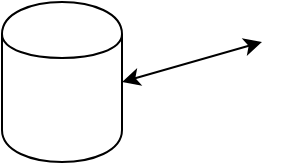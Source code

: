 <mxfile version="13.5.1" type="github"><diagram id="q2ZyJGThF61Rhkd5nGcV" name="第 1 页"><mxGraphModel dx="1752" dy="929" grid="1" gridSize="10" guides="1" tooltips="1" connect="1" arrows="1" fold="1" page="1" pageScale="1" pageWidth="827" pageHeight="1169" math="0" shadow="0"><root><mxCell id="0"/><mxCell id="1" parent="0"/><mxCell id="ifR9zOn0yEm15MTieLxH-1" value="" style="shape=cylinder;whiteSpace=wrap;html=1;boundedLbl=1;backgroundOutline=1;" vertex="1" parent="1"><mxGeometry x="200" y="330" width="60" height="80" as="geometry"/></mxCell><mxCell id="ifR9zOn0yEm15MTieLxH-2" value="" style="endArrow=classic;startArrow=classic;html=1;entryX=1;entryY=0.5;entryDx=0;entryDy=0;" edge="1" parent="1" target="ifR9zOn0yEm15MTieLxH-1"><mxGeometry width="50" height="50" relative="1" as="geometry"><mxPoint x="330" y="350" as="sourcePoint"/><mxPoint x="440" y="450" as="targetPoint"/><Array as="points"/></mxGeometry></mxCell></root></mxGraphModel></diagram></mxfile>